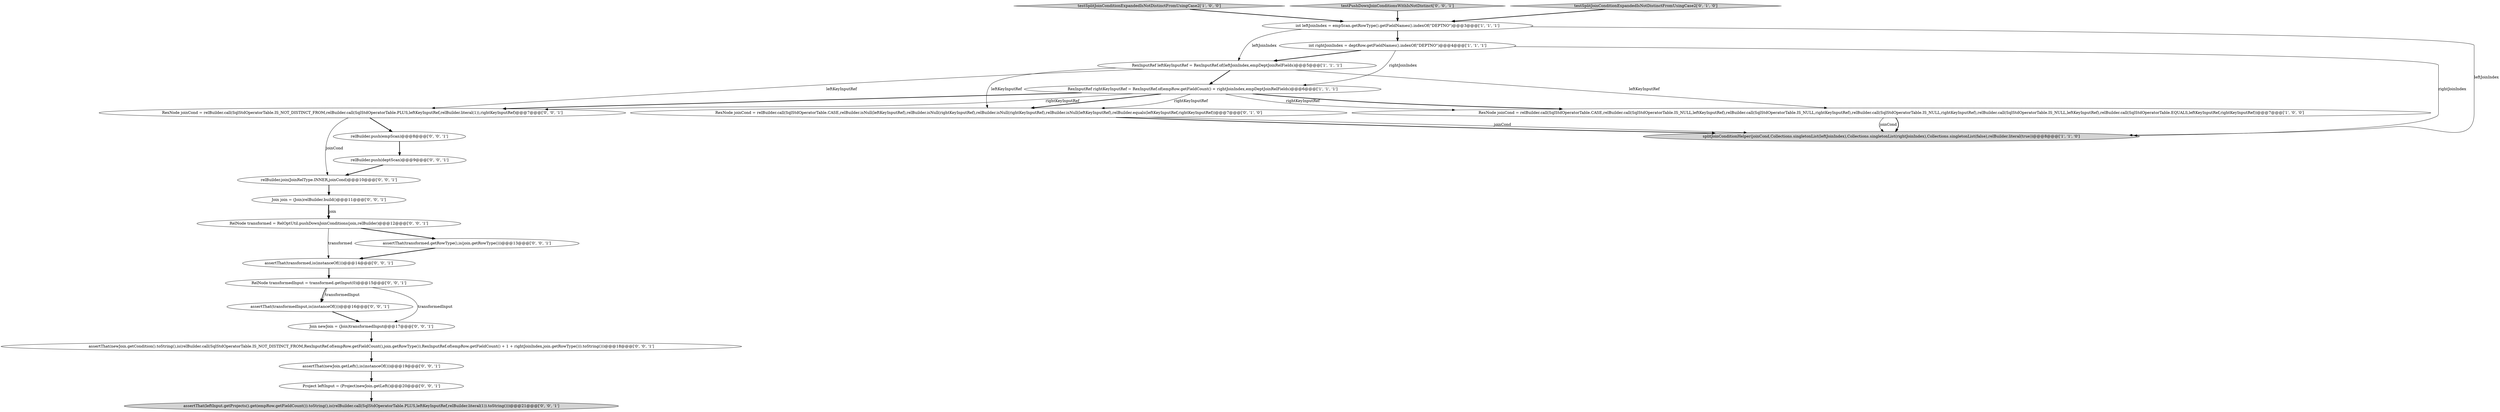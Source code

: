 digraph {
24 [style = filled, label = "assertThat(transformed,is(instanceOf()))@@@14@@@['0', '0', '1']", fillcolor = white, shape = ellipse image = "AAA0AAABBB3BBB"];
20 [style = filled, label = "RelNode transformed = RelOptUtil.pushDownJoinConditions(join,relBuilder)@@@12@@@['0', '0', '1']", fillcolor = white, shape = ellipse image = "AAA0AAABBB3BBB"];
2 [style = filled, label = "RexInputRef rightKeyInputRef = RexInputRef.of(empRow.getFieldCount() + rightJoinIndex,empDeptJoinRelFields)@@@6@@@['1', '1', '1']", fillcolor = white, shape = ellipse image = "AAA0AAABBB1BBB"];
18 [style = filled, label = "assertThat(transformedInput,is(instanceOf()))@@@16@@@['0', '0', '1']", fillcolor = white, shape = ellipse image = "AAA0AAABBB3BBB"];
19 [style = filled, label = "Join join = (Join)relBuilder.build()@@@11@@@['0', '0', '1']", fillcolor = white, shape = ellipse image = "AAA0AAABBB3BBB"];
6 [style = filled, label = "int rightJoinIndex = deptRow.getFieldNames().indexOf(\"DEPTNO\")@@@4@@@['1', '1', '1']", fillcolor = white, shape = ellipse image = "AAA0AAABBB1BBB"];
3 [style = filled, label = "testSplitJoinConditionExpandedIsNotDistinctFromUsingCase2['1', '0', '0']", fillcolor = lightgray, shape = diamond image = "AAA0AAABBB1BBB"];
11 [style = filled, label = "testPushDownJoinConditionsWithIsNotDistinct['0', '0', '1']", fillcolor = lightgray, shape = diamond image = "AAA0AAABBB3BBB"];
22 [style = filled, label = "RexNode joinCond = relBuilder.call(SqlStdOperatorTable.IS_NOT_DISTINCT_FROM,relBuilder.call(SqlStdOperatorTable.PLUS,leftKeyInputRef,relBuilder.literal(1)),rightKeyInputRef)@@@7@@@['0', '0', '1']", fillcolor = white, shape = ellipse image = "AAA0AAABBB3BBB"];
13 [style = filled, label = "relBuilder.join(JoinRelType.INNER,joinCond)@@@10@@@['0', '0', '1']", fillcolor = white, shape = ellipse image = "AAA0AAABBB3BBB"];
0 [style = filled, label = "RexNode joinCond = relBuilder.call(SqlStdOperatorTable.CASE,relBuilder.call(SqlStdOperatorTable.IS_NULL,leftKeyInputRef),relBuilder.call(SqlStdOperatorTable.IS_NULL,rightKeyInputRef),relBuilder.call(SqlStdOperatorTable.IS_NULL,rightKeyInputRef),relBuilder.call(SqlStdOperatorTable.IS_NULL,leftKeyInputRef),relBuilder.call(SqlStdOperatorTable.EQUALS,leftKeyInputRef,rightKeyInputRef))@@@7@@@['1', '0', '0']", fillcolor = white, shape = ellipse image = "AAA0AAABBB1BBB"];
12 [style = filled, label = "relBuilder.push(empScan)@@@8@@@['0', '0', '1']", fillcolor = white, shape = ellipse image = "AAA0AAABBB3BBB"];
5 [style = filled, label = "splitJoinConditionHelper(joinCond,Collections.singletonList(leftJoinIndex),Collections.singletonList(rightJoinIndex),Collections.singletonList(false),relBuilder.literal(true))@@@8@@@['1', '1', '0']", fillcolor = lightgray, shape = ellipse image = "AAA0AAABBB1BBB"];
16 [style = filled, label = "relBuilder.push(deptScan)@@@9@@@['0', '0', '1']", fillcolor = white, shape = ellipse image = "AAA0AAABBB3BBB"];
7 [style = filled, label = "testSplitJoinConditionExpandedIsNotDistinctFromUsingCase2['0', '1', '0']", fillcolor = lightgray, shape = diamond image = "AAA0AAABBB2BBB"];
23 [style = filled, label = "Join newJoin = (Join)transformedInput@@@17@@@['0', '0', '1']", fillcolor = white, shape = ellipse image = "AAA0AAABBB3BBB"];
9 [style = filled, label = "assertThat(newJoin.getCondition().toString(),is(relBuilder.call(SqlStdOperatorTable.IS_NOT_DISTINCT_FROM,RexInputRef.of(empRow.getFieldCount(),join.getRowType()),RexInputRef.of(empRow.getFieldCount() + 1 + rightJoinIndex,join.getRowType())).toString()))@@@18@@@['0', '0', '1']", fillcolor = white, shape = ellipse image = "AAA0AAABBB3BBB"];
4 [style = filled, label = "RexInputRef leftKeyInputRef = RexInputRef.of(leftJoinIndex,empDeptJoinRelFields)@@@5@@@['1', '1', '1']", fillcolor = white, shape = ellipse image = "AAA0AAABBB1BBB"];
8 [style = filled, label = "RexNode joinCond = relBuilder.call(SqlStdOperatorTable.CASE,relBuilder.isNull(leftKeyInputRef),relBuilder.isNull(rightKeyInputRef),relBuilder.isNull(rightKeyInputRef),relBuilder.isNull(leftKeyInputRef),relBuilder.equals(leftKeyInputRef,rightKeyInputRef))@@@7@@@['0', '1', '0']", fillcolor = white, shape = ellipse image = "AAA0AAABBB2BBB"];
21 [style = filled, label = "RelNode transformedInput = transformed.getInput(0)@@@15@@@['0', '0', '1']", fillcolor = white, shape = ellipse image = "AAA0AAABBB3BBB"];
1 [style = filled, label = "int leftJoinIndex = empScan.getRowType().getFieldNames().indexOf(\"DEPTNO\")@@@3@@@['1', '1', '1']", fillcolor = white, shape = ellipse image = "AAA0AAABBB1BBB"];
17 [style = filled, label = "assertThat(transformed.getRowType(),is(join.getRowType()))@@@13@@@['0', '0', '1']", fillcolor = white, shape = ellipse image = "AAA0AAABBB3BBB"];
10 [style = filled, label = "Project leftInput = (Project)newJoin.getLeft()@@@20@@@['0', '0', '1']", fillcolor = white, shape = ellipse image = "AAA0AAABBB3BBB"];
15 [style = filled, label = "assertThat(newJoin.getLeft(),is(instanceOf()))@@@19@@@['0', '0', '1']", fillcolor = white, shape = ellipse image = "AAA0AAABBB3BBB"];
14 [style = filled, label = "assertThat(leftInput.getProjects().get(empRow.getFieldCount()).toString(),is(relBuilder.call(SqlStdOperatorTable.PLUS,leftKeyInputRef,relBuilder.literal(1)).toString()))@@@21@@@['0', '0', '1']", fillcolor = lightgray, shape = ellipse image = "AAA0AAABBB3BBB"];
24->21 [style = bold, label=""];
23->9 [style = bold, label=""];
6->4 [style = bold, label=""];
8->5 [style = bold, label=""];
13->19 [style = bold, label=""];
21->23 [style = solid, label="transformedInput"];
19->20 [style = bold, label=""];
6->5 [style = solid, label="rightJoinIndex"];
21->18 [style = solid, label="transformedInput"];
9->15 [style = bold, label=""];
2->8 [style = solid, label="rightKeyInputRef"];
11->1 [style = bold, label=""];
4->8 [style = solid, label="leftKeyInputRef"];
19->20 [style = solid, label="join"];
16->13 [style = bold, label=""];
1->6 [style = bold, label=""];
2->22 [style = solid, label="rightKeyInputRef"];
1->5 [style = solid, label="leftJoinIndex"];
3->1 [style = bold, label=""];
2->8 [style = bold, label=""];
4->2 [style = bold, label=""];
12->16 [style = bold, label=""];
6->2 [style = solid, label="rightJoinIndex"];
8->5 [style = solid, label="joinCond"];
17->24 [style = bold, label=""];
21->18 [style = bold, label=""];
22->13 [style = solid, label="joinCond"];
2->22 [style = bold, label=""];
4->22 [style = solid, label="leftKeyInputRef"];
20->17 [style = bold, label=""];
2->0 [style = bold, label=""];
4->0 [style = solid, label="leftKeyInputRef"];
7->1 [style = bold, label=""];
1->4 [style = solid, label="leftJoinIndex"];
0->5 [style = bold, label=""];
22->12 [style = bold, label=""];
2->0 [style = solid, label="rightKeyInputRef"];
15->10 [style = bold, label=""];
10->14 [style = bold, label=""];
0->5 [style = solid, label="joinCond"];
18->23 [style = bold, label=""];
20->24 [style = solid, label="transformed"];
}
